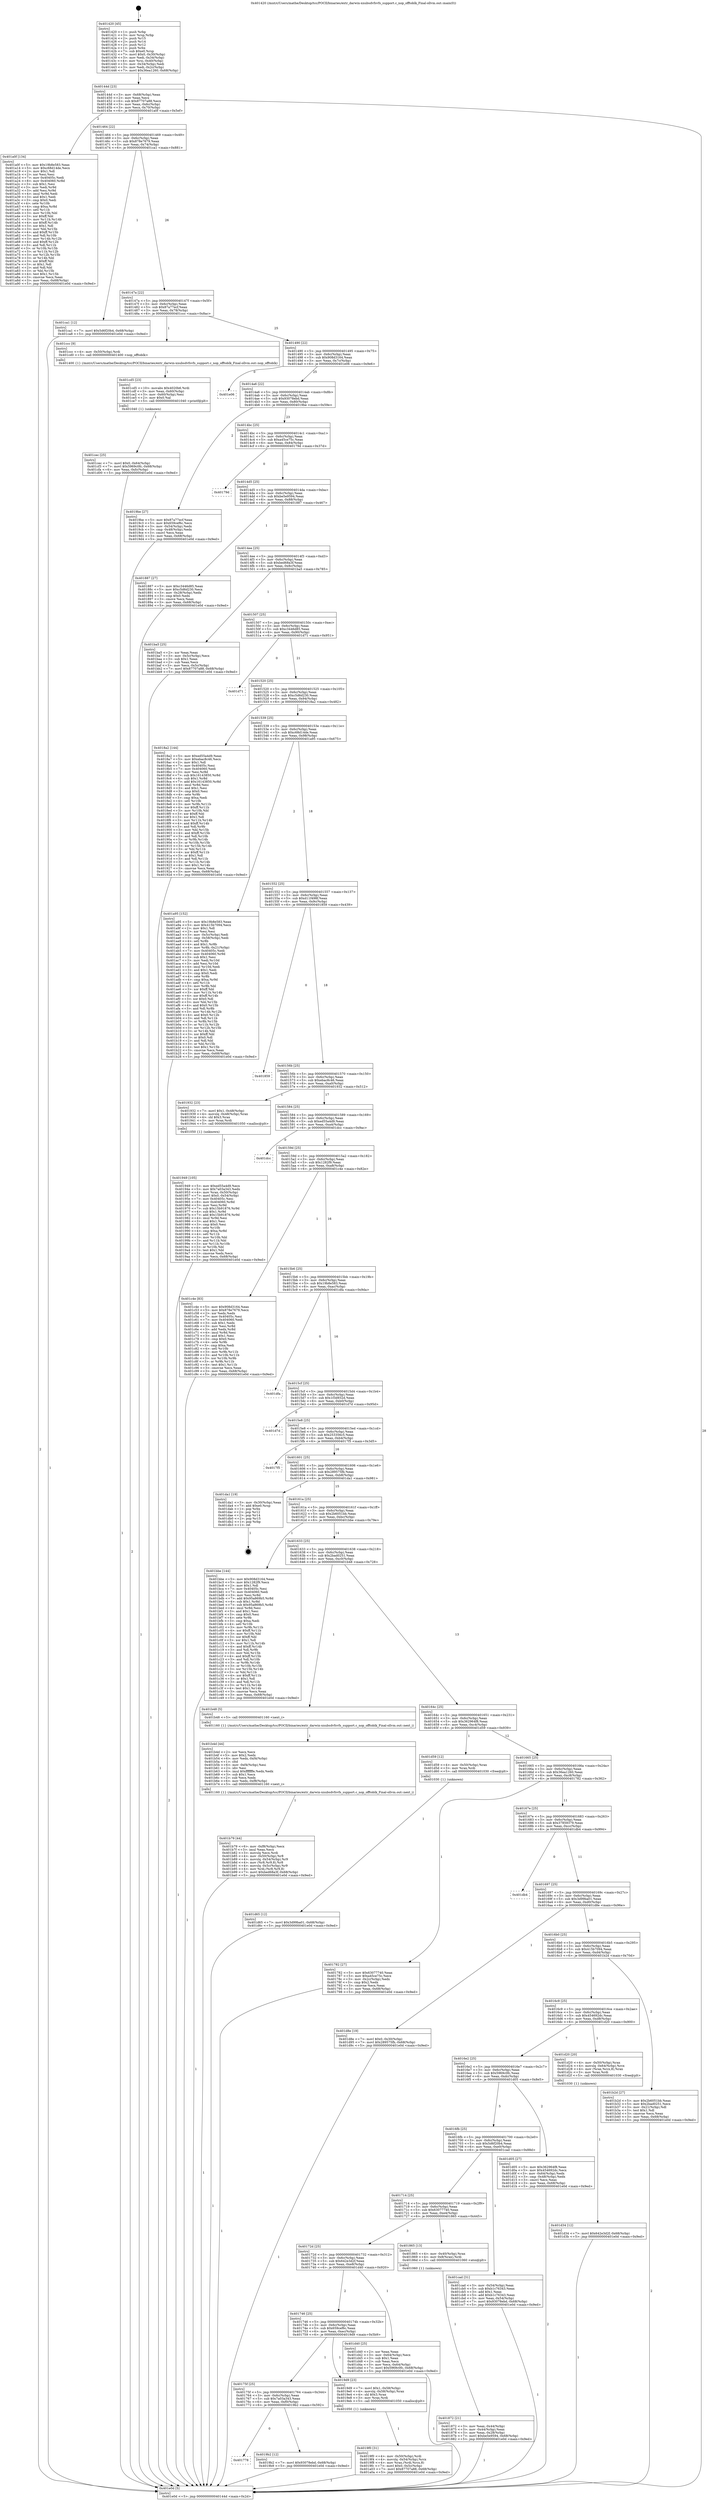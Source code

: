 digraph "0x401420" {
  label = "0x401420 (/mnt/c/Users/mathe/Desktop/tcc/POCII/binaries/extr_darwin-xnubsdvfsvfs_support.c_nop_offtoblk_Final-ollvm.out::main(0))"
  labelloc = "t"
  node[shape=record]

  Entry [label="",width=0.3,height=0.3,shape=circle,fillcolor=black,style=filled]
  "0x40144d" [label="{
     0x40144d [23]\l
     | [instrs]\l
     &nbsp;&nbsp;0x40144d \<+3\>: mov -0x68(%rbp),%eax\l
     &nbsp;&nbsp;0x401450 \<+2\>: mov %eax,%ecx\l
     &nbsp;&nbsp;0x401452 \<+6\>: sub $0x87707a88,%ecx\l
     &nbsp;&nbsp;0x401458 \<+3\>: mov %eax,-0x6c(%rbp)\l
     &nbsp;&nbsp;0x40145b \<+3\>: mov %ecx,-0x70(%rbp)\l
     &nbsp;&nbsp;0x40145e \<+6\>: je 0000000000401a0f \<main+0x5ef\>\l
  }"]
  "0x401a0f" [label="{
     0x401a0f [134]\l
     | [instrs]\l
     &nbsp;&nbsp;0x401a0f \<+5\>: mov $0x19b8e583,%eax\l
     &nbsp;&nbsp;0x401a14 \<+5\>: mov $0xc68d14de,%ecx\l
     &nbsp;&nbsp;0x401a19 \<+2\>: mov $0x1,%dl\l
     &nbsp;&nbsp;0x401a1b \<+2\>: xor %esi,%esi\l
     &nbsp;&nbsp;0x401a1d \<+7\>: mov 0x40405c,%edi\l
     &nbsp;&nbsp;0x401a24 \<+8\>: mov 0x404060,%r8d\l
     &nbsp;&nbsp;0x401a2c \<+3\>: sub $0x1,%esi\l
     &nbsp;&nbsp;0x401a2f \<+3\>: mov %edi,%r9d\l
     &nbsp;&nbsp;0x401a32 \<+3\>: add %esi,%r9d\l
     &nbsp;&nbsp;0x401a35 \<+4\>: imul %r9d,%edi\l
     &nbsp;&nbsp;0x401a39 \<+3\>: and $0x1,%edi\l
     &nbsp;&nbsp;0x401a3c \<+3\>: cmp $0x0,%edi\l
     &nbsp;&nbsp;0x401a3f \<+4\>: sete %r10b\l
     &nbsp;&nbsp;0x401a43 \<+4\>: cmp $0xa,%r8d\l
     &nbsp;&nbsp;0x401a47 \<+4\>: setl %r11b\l
     &nbsp;&nbsp;0x401a4b \<+3\>: mov %r10b,%bl\l
     &nbsp;&nbsp;0x401a4e \<+3\>: xor $0xff,%bl\l
     &nbsp;&nbsp;0x401a51 \<+3\>: mov %r11b,%r14b\l
     &nbsp;&nbsp;0x401a54 \<+4\>: xor $0xff,%r14b\l
     &nbsp;&nbsp;0x401a58 \<+3\>: xor $0x1,%dl\l
     &nbsp;&nbsp;0x401a5b \<+3\>: mov %bl,%r15b\l
     &nbsp;&nbsp;0x401a5e \<+4\>: and $0xff,%r15b\l
     &nbsp;&nbsp;0x401a62 \<+3\>: and %dl,%r10b\l
     &nbsp;&nbsp;0x401a65 \<+3\>: mov %r14b,%r12b\l
     &nbsp;&nbsp;0x401a68 \<+4\>: and $0xff,%r12b\l
     &nbsp;&nbsp;0x401a6c \<+3\>: and %dl,%r11b\l
     &nbsp;&nbsp;0x401a6f \<+3\>: or %r10b,%r15b\l
     &nbsp;&nbsp;0x401a72 \<+3\>: or %r11b,%r12b\l
     &nbsp;&nbsp;0x401a75 \<+3\>: xor %r12b,%r15b\l
     &nbsp;&nbsp;0x401a78 \<+3\>: or %r14b,%bl\l
     &nbsp;&nbsp;0x401a7b \<+3\>: xor $0xff,%bl\l
     &nbsp;&nbsp;0x401a7e \<+3\>: or $0x1,%dl\l
     &nbsp;&nbsp;0x401a81 \<+2\>: and %dl,%bl\l
     &nbsp;&nbsp;0x401a83 \<+3\>: or %bl,%r15b\l
     &nbsp;&nbsp;0x401a86 \<+4\>: test $0x1,%r15b\l
     &nbsp;&nbsp;0x401a8a \<+3\>: cmovne %ecx,%eax\l
     &nbsp;&nbsp;0x401a8d \<+3\>: mov %eax,-0x68(%rbp)\l
     &nbsp;&nbsp;0x401a90 \<+5\>: jmp 0000000000401e0d \<main+0x9ed\>\l
  }"]
  "0x401464" [label="{
     0x401464 [22]\l
     | [instrs]\l
     &nbsp;&nbsp;0x401464 \<+5\>: jmp 0000000000401469 \<main+0x49\>\l
     &nbsp;&nbsp;0x401469 \<+3\>: mov -0x6c(%rbp),%eax\l
     &nbsp;&nbsp;0x40146c \<+5\>: sub $0x878e7679,%eax\l
     &nbsp;&nbsp;0x401471 \<+3\>: mov %eax,-0x74(%rbp)\l
     &nbsp;&nbsp;0x401474 \<+6\>: je 0000000000401ca1 \<main+0x881\>\l
  }"]
  Exit [label="",width=0.3,height=0.3,shape=circle,fillcolor=black,style=filled,peripheries=2]
  "0x401ca1" [label="{
     0x401ca1 [12]\l
     | [instrs]\l
     &nbsp;&nbsp;0x401ca1 \<+7\>: movl $0x5d6f20b4,-0x68(%rbp)\l
     &nbsp;&nbsp;0x401ca8 \<+5\>: jmp 0000000000401e0d \<main+0x9ed\>\l
  }"]
  "0x40147a" [label="{
     0x40147a [22]\l
     | [instrs]\l
     &nbsp;&nbsp;0x40147a \<+5\>: jmp 000000000040147f \<main+0x5f\>\l
     &nbsp;&nbsp;0x40147f \<+3\>: mov -0x6c(%rbp),%eax\l
     &nbsp;&nbsp;0x401482 \<+5\>: sub $0x87a77ecf,%eax\l
     &nbsp;&nbsp;0x401487 \<+3\>: mov %eax,-0x78(%rbp)\l
     &nbsp;&nbsp;0x40148a \<+6\>: je 0000000000401ccc \<main+0x8ac\>\l
  }"]
  "0x401d65" [label="{
     0x401d65 [12]\l
     | [instrs]\l
     &nbsp;&nbsp;0x401d65 \<+7\>: movl $0x3d99ba01,-0x68(%rbp)\l
     &nbsp;&nbsp;0x401d6c \<+5\>: jmp 0000000000401e0d \<main+0x9ed\>\l
  }"]
  "0x401ccc" [label="{
     0x401ccc [9]\l
     | [instrs]\l
     &nbsp;&nbsp;0x401ccc \<+4\>: mov -0x50(%rbp),%rdi\l
     &nbsp;&nbsp;0x401cd0 \<+5\>: call 0000000000401400 \<nop_offtoblk\>\l
     | [calls]\l
     &nbsp;&nbsp;0x401400 \{1\} (/mnt/c/Users/mathe/Desktop/tcc/POCII/binaries/extr_darwin-xnubsdvfsvfs_support.c_nop_offtoblk_Final-ollvm.out::nop_offtoblk)\l
  }"]
  "0x401490" [label="{
     0x401490 [22]\l
     | [instrs]\l
     &nbsp;&nbsp;0x401490 \<+5\>: jmp 0000000000401495 \<main+0x75\>\l
     &nbsp;&nbsp;0x401495 \<+3\>: mov -0x6c(%rbp),%eax\l
     &nbsp;&nbsp;0x401498 \<+5\>: sub $0x908d3164,%eax\l
     &nbsp;&nbsp;0x40149d \<+3\>: mov %eax,-0x7c(%rbp)\l
     &nbsp;&nbsp;0x4014a0 \<+6\>: je 0000000000401e06 \<main+0x9e6\>\l
  }"]
  "0x401d34" [label="{
     0x401d34 [12]\l
     | [instrs]\l
     &nbsp;&nbsp;0x401d34 \<+7\>: movl $0x642e3d2f,-0x68(%rbp)\l
     &nbsp;&nbsp;0x401d3b \<+5\>: jmp 0000000000401e0d \<main+0x9ed\>\l
  }"]
  "0x401e06" [label="{
     0x401e06\l
  }", style=dashed]
  "0x4014a6" [label="{
     0x4014a6 [22]\l
     | [instrs]\l
     &nbsp;&nbsp;0x4014a6 \<+5\>: jmp 00000000004014ab \<main+0x8b\>\l
     &nbsp;&nbsp;0x4014ab \<+3\>: mov -0x6c(%rbp),%eax\l
     &nbsp;&nbsp;0x4014ae \<+5\>: sub $0x93078ebd,%eax\l
     &nbsp;&nbsp;0x4014b3 \<+3\>: mov %eax,-0x80(%rbp)\l
     &nbsp;&nbsp;0x4014b6 \<+6\>: je 00000000004019be \<main+0x59e\>\l
  }"]
  "0x401cec" [label="{
     0x401cec [25]\l
     | [instrs]\l
     &nbsp;&nbsp;0x401cec \<+7\>: movl $0x0,-0x64(%rbp)\l
     &nbsp;&nbsp;0x401cf3 \<+7\>: movl $0x5969c0fc,-0x68(%rbp)\l
     &nbsp;&nbsp;0x401cfa \<+6\>: mov %eax,-0xfc(%rbp)\l
     &nbsp;&nbsp;0x401d00 \<+5\>: jmp 0000000000401e0d \<main+0x9ed\>\l
  }"]
  "0x4019be" [label="{
     0x4019be [27]\l
     | [instrs]\l
     &nbsp;&nbsp;0x4019be \<+5\>: mov $0x87a77ecf,%eax\l
     &nbsp;&nbsp;0x4019c3 \<+5\>: mov $0x659cef6c,%ecx\l
     &nbsp;&nbsp;0x4019c8 \<+3\>: mov -0x54(%rbp),%edx\l
     &nbsp;&nbsp;0x4019cb \<+3\>: cmp -0x48(%rbp),%edx\l
     &nbsp;&nbsp;0x4019ce \<+3\>: cmovl %ecx,%eax\l
     &nbsp;&nbsp;0x4019d1 \<+3\>: mov %eax,-0x68(%rbp)\l
     &nbsp;&nbsp;0x4019d4 \<+5\>: jmp 0000000000401e0d \<main+0x9ed\>\l
  }"]
  "0x4014bc" [label="{
     0x4014bc [25]\l
     | [instrs]\l
     &nbsp;&nbsp;0x4014bc \<+5\>: jmp 00000000004014c1 \<main+0xa1\>\l
     &nbsp;&nbsp;0x4014c1 \<+3\>: mov -0x6c(%rbp),%eax\l
     &nbsp;&nbsp;0x4014c4 \<+5\>: sub $0xa45ce75c,%eax\l
     &nbsp;&nbsp;0x4014c9 \<+6\>: mov %eax,-0x84(%rbp)\l
     &nbsp;&nbsp;0x4014cf \<+6\>: je 000000000040179d \<main+0x37d\>\l
  }"]
  "0x401cd5" [label="{
     0x401cd5 [23]\l
     | [instrs]\l
     &nbsp;&nbsp;0x401cd5 \<+10\>: movabs $0x4020b6,%rdi\l
     &nbsp;&nbsp;0x401cdf \<+3\>: mov %eax,-0x60(%rbp)\l
     &nbsp;&nbsp;0x401ce2 \<+3\>: mov -0x60(%rbp),%esi\l
     &nbsp;&nbsp;0x401ce5 \<+2\>: mov $0x0,%al\l
     &nbsp;&nbsp;0x401ce7 \<+5\>: call 0000000000401040 \<printf@plt\>\l
     | [calls]\l
     &nbsp;&nbsp;0x401040 \{1\} (unknown)\l
  }"]
  "0x40179d" [label="{
     0x40179d\l
  }", style=dashed]
  "0x4014d5" [label="{
     0x4014d5 [25]\l
     | [instrs]\l
     &nbsp;&nbsp;0x4014d5 \<+5\>: jmp 00000000004014da \<main+0xba\>\l
     &nbsp;&nbsp;0x4014da \<+3\>: mov -0x6c(%rbp),%eax\l
     &nbsp;&nbsp;0x4014dd \<+5\>: sub $0xbe5e9594,%eax\l
     &nbsp;&nbsp;0x4014e2 \<+6\>: mov %eax,-0x88(%rbp)\l
     &nbsp;&nbsp;0x4014e8 \<+6\>: je 0000000000401887 \<main+0x467\>\l
  }"]
  "0x401b79" [label="{
     0x401b79 [44]\l
     | [instrs]\l
     &nbsp;&nbsp;0x401b79 \<+6\>: mov -0xf8(%rbp),%ecx\l
     &nbsp;&nbsp;0x401b7f \<+3\>: imul %eax,%ecx\l
     &nbsp;&nbsp;0x401b82 \<+3\>: movslq %ecx,%rdi\l
     &nbsp;&nbsp;0x401b85 \<+4\>: mov -0x50(%rbp),%r8\l
     &nbsp;&nbsp;0x401b89 \<+4\>: movslq -0x54(%rbp),%r9\l
     &nbsp;&nbsp;0x401b8d \<+4\>: mov (%r8,%r9,8),%r8\l
     &nbsp;&nbsp;0x401b91 \<+4\>: movslq -0x5c(%rbp),%r9\l
     &nbsp;&nbsp;0x401b95 \<+4\>: mov %rdi,(%r8,%r9,8)\l
     &nbsp;&nbsp;0x401b99 \<+7\>: movl $0xbed68a3f,-0x68(%rbp)\l
     &nbsp;&nbsp;0x401ba0 \<+5\>: jmp 0000000000401e0d \<main+0x9ed\>\l
  }"]
  "0x401887" [label="{
     0x401887 [27]\l
     | [instrs]\l
     &nbsp;&nbsp;0x401887 \<+5\>: mov $0xc3446d85,%eax\l
     &nbsp;&nbsp;0x40188c \<+5\>: mov $0xc5d6d230,%ecx\l
     &nbsp;&nbsp;0x401891 \<+3\>: mov -0x28(%rbp),%edx\l
     &nbsp;&nbsp;0x401894 \<+3\>: cmp $0x0,%edx\l
     &nbsp;&nbsp;0x401897 \<+3\>: cmove %ecx,%eax\l
     &nbsp;&nbsp;0x40189a \<+3\>: mov %eax,-0x68(%rbp)\l
     &nbsp;&nbsp;0x40189d \<+5\>: jmp 0000000000401e0d \<main+0x9ed\>\l
  }"]
  "0x4014ee" [label="{
     0x4014ee [25]\l
     | [instrs]\l
     &nbsp;&nbsp;0x4014ee \<+5\>: jmp 00000000004014f3 \<main+0xd3\>\l
     &nbsp;&nbsp;0x4014f3 \<+3\>: mov -0x6c(%rbp),%eax\l
     &nbsp;&nbsp;0x4014f6 \<+5\>: sub $0xbed68a3f,%eax\l
     &nbsp;&nbsp;0x4014fb \<+6\>: mov %eax,-0x8c(%rbp)\l
     &nbsp;&nbsp;0x401501 \<+6\>: je 0000000000401ba5 \<main+0x785\>\l
  }"]
  "0x401b4d" [label="{
     0x401b4d [44]\l
     | [instrs]\l
     &nbsp;&nbsp;0x401b4d \<+2\>: xor %ecx,%ecx\l
     &nbsp;&nbsp;0x401b4f \<+5\>: mov $0x2,%edx\l
     &nbsp;&nbsp;0x401b54 \<+6\>: mov %edx,-0xf4(%rbp)\l
     &nbsp;&nbsp;0x401b5a \<+1\>: cltd\l
     &nbsp;&nbsp;0x401b5b \<+6\>: mov -0xf4(%rbp),%esi\l
     &nbsp;&nbsp;0x401b61 \<+2\>: idiv %esi\l
     &nbsp;&nbsp;0x401b63 \<+6\>: imul $0xfffffffe,%edx,%edx\l
     &nbsp;&nbsp;0x401b69 \<+3\>: sub $0x1,%ecx\l
     &nbsp;&nbsp;0x401b6c \<+2\>: sub %ecx,%edx\l
     &nbsp;&nbsp;0x401b6e \<+6\>: mov %edx,-0xf8(%rbp)\l
     &nbsp;&nbsp;0x401b74 \<+5\>: call 0000000000401160 \<next_i\>\l
     | [calls]\l
     &nbsp;&nbsp;0x401160 \{1\} (/mnt/c/Users/mathe/Desktop/tcc/POCII/binaries/extr_darwin-xnubsdvfsvfs_support.c_nop_offtoblk_Final-ollvm.out::next_i)\l
  }"]
  "0x401ba5" [label="{
     0x401ba5 [25]\l
     | [instrs]\l
     &nbsp;&nbsp;0x401ba5 \<+2\>: xor %eax,%eax\l
     &nbsp;&nbsp;0x401ba7 \<+3\>: mov -0x5c(%rbp),%ecx\l
     &nbsp;&nbsp;0x401baa \<+3\>: sub $0x1,%eax\l
     &nbsp;&nbsp;0x401bad \<+2\>: sub %eax,%ecx\l
     &nbsp;&nbsp;0x401baf \<+3\>: mov %ecx,-0x5c(%rbp)\l
     &nbsp;&nbsp;0x401bb2 \<+7\>: movl $0x87707a88,-0x68(%rbp)\l
     &nbsp;&nbsp;0x401bb9 \<+5\>: jmp 0000000000401e0d \<main+0x9ed\>\l
  }"]
  "0x401507" [label="{
     0x401507 [25]\l
     | [instrs]\l
     &nbsp;&nbsp;0x401507 \<+5\>: jmp 000000000040150c \<main+0xec\>\l
     &nbsp;&nbsp;0x40150c \<+3\>: mov -0x6c(%rbp),%eax\l
     &nbsp;&nbsp;0x40150f \<+5\>: sub $0xc3446d85,%eax\l
     &nbsp;&nbsp;0x401514 \<+6\>: mov %eax,-0x90(%rbp)\l
     &nbsp;&nbsp;0x40151a \<+6\>: je 0000000000401d71 \<main+0x951\>\l
  }"]
  "0x4019f0" [label="{
     0x4019f0 [31]\l
     | [instrs]\l
     &nbsp;&nbsp;0x4019f0 \<+4\>: mov -0x50(%rbp),%rdi\l
     &nbsp;&nbsp;0x4019f4 \<+4\>: movslq -0x54(%rbp),%rcx\l
     &nbsp;&nbsp;0x4019f8 \<+4\>: mov %rax,(%rdi,%rcx,8)\l
     &nbsp;&nbsp;0x4019fc \<+7\>: movl $0x0,-0x5c(%rbp)\l
     &nbsp;&nbsp;0x401a03 \<+7\>: movl $0x87707a88,-0x68(%rbp)\l
     &nbsp;&nbsp;0x401a0a \<+5\>: jmp 0000000000401e0d \<main+0x9ed\>\l
  }"]
  "0x401d71" [label="{
     0x401d71\l
  }", style=dashed]
  "0x401520" [label="{
     0x401520 [25]\l
     | [instrs]\l
     &nbsp;&nbsp;0x401520 \<+5\>: jmp 0000000000401525 \<main+0x105\>\l
     &nbsp;&nbsp;0x401525 \<+3\>: mov -0x6c(%rbp),%eax\l
     &nbsp;&nbsp;0x401528 \<+5\>: sub $0xc5d6d230,%eax\l
     &nbsp;&nbsp;0x40152d \<+6\>: mov %eax,-0x94(%rbp)\l
     &nbsp;&nbsp;0x401533 \<+6\>: je 00000000004018a2 \<main+0x482\>\l
  }"]
  "0x401778" [label="{
     0x401778\l
  }", style=dashed]
  "0x4018a2" [label="{
     0x4018a2 [144]\l
     | [instrs]\l
     &nbsp;&nbsp;0x4018a2 \<+5\>: mov $0xed55a4d9,%eax\l
     &nbsp;&nbsp;0x4018a7 \<+5\>: mov $0xebac8c46,%ecx\l
     &nbsp;&nbsp;0x4018ac \<+2\>: mov $0x1,%dl\l
     &nbsp;&nbsp;0x4018ae \<+7\>: mov 0x40405c,%esi\l
     &nbsp;&nbsp;0x4018b5 \<+7\>: mov 0x404060,%edi\l
     &nbsp;&nbsp;0x4018bc \<+3\>: mov %esi,%r8d\l
     &nbsp;&nbsp;0x4018bf \<+7\>: sub $0x16143850,%r8d\l
     &nbsp;&nbsp;0x4018c6 \<+4\>: sub $0x1,%r8d\l
     &nbsp;&nbsp;0x4018ca \<+7\>: add $0x16143850,%r8d\l
     &nbsp;&nbsp;0x4018d1 \<+4\>: imul %r8d,%esi\l
     &nbsp;&nbsp;0x4018d5 \<+3\>: and $0x1,%esi\l
     &nbsp;&nbsp;0x4018d8 \<+3\>: cmp $0x0,%esi\l
     &nbsp;&nbsp;0x4018db \<+4\>: sete %r9b\l
     &nbsp;&nbsp;0x4018df \<+3\>: cmp $0xa,%edi\l
     &nbsp;&nbsp;0x4018e2 \<+4\>: setl %r10b\l
     &nbsp;&nbsp;0x4018e6 \<+3\>: mov %r9b,%r11b\l
     &nbsp;&nbsp;0x4018e9 \<+4\>: xor $0xff,%r11b\l
     &nbsp;&nbsp;0x4018ed \<+3\>: mov %r10b,%bl\l
     &nbsp;&nbsp;0x4018f0 \<+3\>: xor $0xff,%bl\l
     &nbsp;&nbsp;0x4018f3 \<+3\>: xor $0x1,%dl\l
     &nbsp;&nbsp;0x4018f6 \<+3\>: mov %r11b,%r14b\l
     &nbsp;&nbsp;0x4018f9 \<+4\>: and $0xff,%r14b\l
     &nbsp;&nbsp;0x4018fd \<+3\>: and %dl,%r9b\l
     &nbsp;&nbsp;0x401900 \<+3\>: mov %bl,%r15b\l
     &nbsp;&nbsp;0x401903 \<+4\>: and $0xff,%r15b\l
     &nbsp;&nbsp;0x401907 \<+3\>: and %dl,%r10b\l
     &nbsp;&nbsp;0x40190a \<+3\>: or %r9b,%r14b\l
     &nbsp;&nbsp;0x40190d \<+3\>: or %r10b,%r15b\l
     &nbsp;&nbsp;0x401910 \<+3\>: xor %r15b,%r14b\l
     &nbsp;&nbsp;0x401913 \<+3\>: or %bl,%r11b\l
     &nbsp;&nbsp;0x401916 \<+4\>: xor $0xff,%r11b\l
     &nbsp;&nbsp;0x40191a \<+3\>: or $0x1,%dl\l
     &nbsp;&nbsp;0x40191d \<+3\>: and %dl,%r11b\l
     &nbsp;&nbsp;0x401920 \<+3\>: or %r11b,%r14b\l
     &nbsp;&nbsp;0x401923 \<+4\>: test $0x1,%r14b\l
     &nbsp;&nbsp;0x401927 \<+3\>: cmovne %ecx,%eax\l
     &nbsp;&nbsp;0x40192a \<+3\>: mov %eax,-0x68(%rbp)\l
     &nbsp;&nbsp;0x40192d \<+5\>: jmp 0000000000401e0d \<main+0x9ed\>\l
  }"]
  "0x401539" [label="{
     0x401539 [25]\l
     | [instrs]\l
     &nbsp;&nbsp;0x401539 \<+5\>: jmp 000000000040153e \<main+0x11e\>\l
     &nbsp;&nbsp;0x40153e \<+3\>: mov -0x6c(%rbp),%eax\l
     &nbsp;&nbsp;0x401541 \<+5\>: sub $0xc68d14de,%eax\l
     &nbsp;&nbsp;0x401546 \<+6\>: mov %eax,-0x98(%rbp)\l
     &nbsp;&nbsp;0x40154c \<+6\>: je 0000000000401a95 \<main+0x675\>\l
  }"]
  "0x4019b2" [label="{
     0x4019b2 [12]\l
     | [instrs]\l
     &nbsp;&nbsp;0x4019b2 \<+7\>: movl $0x93078ebd,-0x68(%rbp)\l
     &nbsp;&nbsp;0x4019b9 \<+5\>: jmp 0000000000401e0d \<main+0x9ed\>\l
  }"]
  "0x401a95" [label="{
     0x401a95 [152]\l
     | [instrs]\l
     &nbsp;&nbsp;0x401a95 \<+5\>: mov $0x19b8e583,%eax\l
     &nbsp;&nbsp;0x401a9a \<+5\>: mov $0x415b7094,%ecx\l
     &nbsp;&nbsp;0x401a9f \<+2\>: mov $0x1,%dl\l
     &nbsp;&nbsp;0x401aa1 \<+2\>: xor %esi,%esi\l
     &nbsp;&nbsp;0x401aa3 \<+3\>: mov -0x5c(%rbp),%edi\l
     &nbsp;&nbsp;0x401aa6 \<+3\>: cmp -0x58(%rbp),%edi\l
     &nbsp;&nbsp;0x401aa9 \<+4\>: setl %r8b\l
     &nbsp;&nbsp;0x401aad \<+4\>: and $0x1,%r8b\l
     &nbsp;&nbsp;0x401ab1 \<+4\>: mov %r8b,-0x21(%rbp)\l
     &nbsp;&nbsp;0x401ab5 \<+7\>: mov 0x40405c,%edi\l
     &nbsp;&nbsp;0x401abc \<+8\>: mov 0x404060,%r9d\l
     &nbsp;&nbsp;0x401ac4 \<+3\>: sub $0x1,%esi\l
     &nbsp;&nbsp;0x401ac7 \<+3\>: mov %edi,%r10d\l
     &nbsp;&nbsp;0x401aca \<+3\>: add %esi,%r10d\l
     &nbsp;&nbsp;0x401acd \<+4\>: imul %r10d,%edi\l
     &nbsp;&nbsp;0x401ad1 \<+3\>: and $0x1,%edi\l
     &nbsp;&nbsp;0x401ad4 \<+3\>: cmp $0x0,%edi\l
     &nbsp;&nbsp;0x401ad7 \<+4\>: sete %r8b\l
     &nbsp;&nbsp;0x401adb \<+4\>: cmp $0xa,%r9d\l
     &nbsp;&nbsp;0x401adf \<+4\>: setl %r11b\l
     &nbsp;&nbsp;0x401ae3 \<+3\>: mov %r8b,%bl\l
     &nbsp;&nbsp;0x401ae6 \<+3\>: xor $0xff,%bl\l
     &nbsp;&nbsp;0x401ae9 \<+3\>: mov %r11b,%r14b\l
     &nbsp;&nbsp;0x401aec \<+4\>: xor $0xff,%r14b\l
     &nbsp;&nbsp;0x401af0 \<+3\>: xor $0x0,%dl\l
     &nbsp;&nbsp;0x401af3 \<+3\>: mov %bl,%r15b\l
     &nbsp;&nbsp;0x401af6 \<+4\>: and $0x0,%r15b\l
     &nbsp;&nbsp;0x401afa \<+3\>: and %dl,%r8b\l
     &nbsp;&nbsp;0x401afd \<+3\>: mov %r14b,%r12b\l
     &nbsp;&nbsp;0x401b00 \<+4\>: and $0x0,%r12b\l
     &nbsp;&nbsp;0x401b04 \<+3\>: and %dl,%r11b\l
     &nbsp;&nbsp;0x401b07 \<+3\>: or %r8b,%r15b\l
     &nbsp;&nbsp;0x401b0a \<+3\>: or %r11b,%r12b\l
     &nbsp;&nbsp;0x401b0d \<+3\>: xor %r12b,%r15b\l
     &nbsp;&nbsp;0x401b10 \<+3\>: or %r14b,%bl\l
     &nbsp;&nbsp;0x401b13 \<+3\>: xor $0xff,%bl\l
     &nbsp;&nbsp;0x401b16 \<+3\>: or $0x0,%dl\l
     &nbsp;&nbsp;0x401b19 \<+2\>: and %dl,%bl\l
     &nbsp;&nbsp;0x401b1b \<+3\>: or %bl,%r15b\l
     &nbsp;&nbsp;0x401b1e \<+4\>: test $0x1,%r15b\l
     &nbsp;&nbsp;0x401b22 \<+3\>: cmovne %ecx,%eax\l
     &nbsp;&nbsp;0x401b25 \<+3\>: mov %eax,-0x68(%rbp)\l
     &nbsp;&nbsp;0x401b28 \<+5\>: jmp 0000000000401e0d \<main+0x9ed\>\l
  }"]
  "0x401552" [label="{
     0x401552 [25]\l
     | [instrs]\l
     &nbsp;&nbsp;0x401552 \<+5\>: jmp 0000000000401557 \<main+0x137\>\l
     &nbsp;&nbsp;0x401557 \<+3\>: mov -0x6c(%rbp),%eax\l
     &nbsp;&nbsp;0x40155a \<+5\>: sub $0xd11f498f,%eax\l
     &nbsp;&nbsp;0x40155f \<+6\>: mov %eax,-0x9c(%rbp)\l
     &nbsp;&nbsp;0x401565 \<+6\>: je 0000000000401859 \<main+0x439\>\l
  }"]
  "0x40175f" [label="{
     0x40175f [25]\l
     | [instrs]\l
     &nbsp;&nbsp;0x40175f \<+5\>: jmp 0000000000401764 \<main+0x344\>\l
     &nbsp;&nbsp;0x401764 \<+3\>: mov -0x6c(%rbp),%eax\l
     &nbsp;&nbsp;0x401767 \<+5\>: sub $0x7a03a343,%eax\l
     &nbsp;&nbsp;0x40176c \<+6\>: mov %eax,-0xf0(%rbp)\l
     &nbsp;&nbsp;0x401772 \<+6\>: je 00000000004019b2 \<main+0x592\>\l
  }"]
  "0x401859" [label="{
     0x401859\l
  }", style=dashed]
  "0x40156b" [label="{
     0x40156b [25]\l
     | [instrs]\l
     &nbsp;&nbsp;0x40156b \<+5\>: jmp 0000000000401570 \<main+0x150\>\l
     &nbsp;&nbsp;0x401570 \<+3\>: mov -0x6c(%rbp),%eax\l
     &nbsp;&nbsp;0x401573 \<+5\>: sub $0xebac8c46,%eax\l
     &nbsp;&nbsp;0x401578 \<+6\>: mov %eax,-0xa0(%rbp)\l
     &nbsp;&nbsp;0x40157e \<+6\>: je 0000000000401932 \<main+0x512\>\l
  }"]
  "0x4019d9" [label="{
     0x4019d9 [23]\l
     | [instrs]\l
     &nbsp;&nbsp;0x4019d9 \<+7\>: movl $0x1,-0x58(%rbp)\l
     &nbsp;&nbsp;0x4019e0 \<+4\>: movslq -0x58(%rbp),%rax\l
     &nbsp;&nbsp;0x4019e4 \<+4\>: shl $0x3,%rax\l
     &nbsp;&nbsp;0x4019e8 \<+3\>: mov %rax,%rdi\l
     &nbsp;&nbsp;0x4019eb \<+5\>: call 0000000000401050 \<malloc@plt\>\l
     | [calls]\l
     &nbsp;&nbsp;0x401050 \{1\} (unknown)\l
  }"]
  "0x401932" [label="{
     0x401932 [23]\l
     | [instrs]\l
     &nbsp;&nbsp;0x401932 \<+7\>: movl $0x1,-0x48(%rbp)\l
     &nbsp;&nbsp;0x401939 \<+4\>: movslq -0x48(%rbp),%rax\l
     &nbsp;&nbsp;0x40193d \<+4\>: shl $0x3,%rax\l
     &nbsp;&nbsp;0x401941 \<+3\>: mov %rax,%rdi\l
     &nbsp;&nbsp;0x401944 \<+5\>: call 0000000000401050 \<malloc@plt\>\l
     | [calls]\l
     &nbsp;&nbsp;0x401050 \{1\} (unknown)\l
  }"]
  "0x401584" [label="{
     0x401584 [25]\l
     | [instrs]\l
     &nbsp;&nbsp;0x401584 \<+5\>: jmp 0000000000401589 \<main+0x169\>\l
     &nbsp;&nbsp;0x401589 \<+3\>: mov -0x6c(%rbp),%eax\l
     &nbsp;&nbsp;0x40158c \<+5\>: sub $0xed55a4d9,%eax\l
     &nbsp;&nbsp;0x401591 \<+6\>: mov %eax,-0xa4(%rbp)\l
     &nbsp;&nbsp;0x401597 \<+6\>: je 0000000000401dcc \<main+0x9ac\>\l
  }"]
  "0x401746" [label="{
     0x401746 [25]\l
     | [instrs]\l
     &nbsp;&nbsp;0x401746 \<+5\>: jmp 000000000040174b \<main+0x32b\>\l
     &nbsp;&nbsp;0x40174b \<+3\>: mov -0x6c(%rbp),%eax\l
     &nbsp;&nbsp;0x40174e \<+5\>: sub $0x659cef6c,%eax\l
     &nbsp;&nbsp;0x401753 \<+6\>: mov %eax,-0xec(%rbp)\l
     &nbsp;&nbsp;0x401759 \<+6\>: je 00000000004019d9 \<main+0x5b9\>\l
  }"]
  "0x401dcc" [label="{
     0x401dcc\l
  }", style=dashed]
  "0x40159d" [label="{
     0x40159d [25]\l
     | [instrs]\l
     &nbsp;&nbsp;0x40159d \<+5\>: jmp 00000000004015a2 \<main+0x182\>\l
     &nbsp;&nbsp;0x4015a2 \<+3\>: mov -0x6c(%rbp),%eax\l
     &nbsp;&nbsp;0x4015a5 \<+5\>: sub $0x1282f9,%eax\l
     &nbsp;&nbsp;0x4015aa \<+6\>: mov %eax,-0xa8(%rbp)\l
     &nbsp;&nbsp;0x4015b0 \<+6\>: je 0000000000401c4e \<main+0x82e\>\l
  }"]
  "0x401d40" [label="{
     0x401d40 [25]\l
     | [instrs]\l
     &nbsp;&nbsp;0x401d40 \<+2\>: xor %eax,%eax\l
     &nbsp;&nbsp;0x401d42 \<+3\>: mov -0x64(%rbp),%ecx\l
     &nbsp;&nbsp;0x401d45 \<+3\>: sub $0x1,%eax\l
     &nbsp;&nbsp;0x401d48 \<+2\>: sub %eax,%ecx\l
     &nbsp;&nbsp;0x401d4a \<+3\>: mov %ecx,-0x64(%rbp)\l
     &nbsp;&nbsp;0x401d4d \<+7\>: movl $0x5969c0fc,-0x68(%rbp)\l
     &nbsp;&nbsp;0x401d54 \<+5\>: jmp 0000000000401e0d \<main+0x9ed\>\l
  }"]
  "0x401c4e" [label="{
     0x401c4e [83]\l
     | [instrs]\l
     &nbsp;&nbsp;0x401c4e \<+5\>: mov $0x908d3164,%eax\l
     &nbsp;&nbsp;0x401c53 \<+5\>: mov $0x878e7679,%ecx\l
     &nbsp;&nbsp;0x401c58 \<+2\>: xor %edx,%edx\l
     &nbsp;&nbsp;0x401c5a \<+7\>: mov 0x40405c,%esi\l
     &nbsp;&nbsp;0x401c61 \<+7\>: mov 0x404060,%edi\l
     &nbsp;&nbsp;0x401c68 \<+3\>: sub $0x1,%edx\l
     &nbsp;&nbsp;0x401c6b \<+3\>: mov %esi,%r8d\l
     &nbsp;&nbsp;0x401c6e \<+3\>: add %edx,%r8d\l
     &nbsp;&nbsp;0x401c71 \<+4\>: imul %r8d,%esi\l
     &nbsp;&nbsp;0x401c75 \<+3\>: and $0x1,%esi\l
     &nbsp;&nbsp;0x401c78 \<+3\>: cmp $0x0,%esi\l
     &nbsp;&nbsp;0x401c7b \<+4\>: sete %r9b\l
     &nbsp;&nbsp;0x401c7f \<+3\>: cmp $0xa,%edi\l
     &nbsp;&nbsp;0x401c82 \<+4\>: setl %r10b\l
     &nbsp;&nbsp;0x401c86 \<+3\>: mov %r9b,%r11b\l
     &nbsp;&nbsp;0x401c89 \<+3\>: and %r10b,%r11b\l
     &nbsp;&nbsp;0x401c8c \<+3\>: xor %r10b,%r9b\l
     &nbsp;&nbsp;0x401c8f \<+3\>: or %r9b,%r11b\l
     &nbsp;&nbsp;0x401c92 \<+4\>: test $0x1,%r11b\l
     &nbsp;&nbsp;0x401c96 \<+3\>: cmovne %ecx,%eax\l
     &nbsp;&nbsp;0x401c99 \<+3\>: mov %eax,-0x68(%rbp)\l
     &nbsp;&nbsp;0x401c9c \<+5\>: jmp 0000000000401e0d \<main+0x9ed\>\l
  }"]
  "0x4015b6" [label="{
     0x4015b6 [25]\l
     | [instrs]\l
     &nbsp;&nbsp;0x4015b6 \<+5\>: jmp 00000000004015bb \<main+0x19b\>\l
     &nbsp;&nbsp;0x4015bb \<+3\>: mov -0x6c(%rbp),%eax\l
     &nbsp;&nbsp;0x4015be \<+5\>: sub $0x19b8e583,%eax\l
     &nbsp;&nbsp;0x4015c3 \<+6\>: mov %eax,-0xac(%rbp)\l
     &nbsp;&nbsp;0x4015c9 \<+6\>: je 0000000000401dfa \<main+0x9da\>\l
  }"]
  "0x401949" [label="{
     0x401949 [105]\l
     | [instrs]\l
     &nbsp;&nbsp;0x401949 \<+5\>: mov $0xed55a4d9,%ecx\l
     &nbsp;&nbsp;0x40194e \<+5\>: mov $0x7a03a343,%edx\l
     &nbsp;&nbsp;0x401953 \<+4\>: mov %rax,-0x50(%rbp)\l
     &nbsp;&nbsp;0x401957 \<+7\>: movl $0x0,-0x54(%rbp)\l
     &nbsp;&nbsp;0x40195e \<+7\>: mov 0x40405c,%esi\l
     &nbsp;&nbsp;0x401965 \<+8\>: mov 0x404060,%r8d\l
     &nbsp;&nbsp;0x40196d \<+3\>: mov %esi,%r9d\l
     &nbsp;&nbsp;0x401970 \<+7\>: sub $0x15b91876,%r9d\l
     &nbsp;&nbsp;0x401977 \<+4\>: sub $0x1,%r9d\l
     &nbsp;&nbsp;0x40197b \<+7\>: add $0x15b91876,%r9d\l
     &nbsp;&nbsp;0x401982 \<+4\>: imul %r9d,%esi\l
     &nbsp;&nbsp;0x401986 \<+3\>: and $0x1,%esi\l
     &nbsp;&nbsp;0x401989 \<+3\>: cmp $0x0,%esi\l
     &nbsp;&nbsp;0x40198c \<+4\>: sete %r10b\l
     &nbsp;&nbsp;0x401990 \<+4\>: cmp $0xa,%r8d\l
     &nbsp;&nbsp;0x401994 \<+4\>: setl %r11b\l
     &nbsp;&nbsp;0x401998 \<+3\>: mov %r10b,%bl\l
     &nbsp;&nbsp;0x40199b \<+3\>: and %r11b,%bl\l
     &nbsp;&nbsp;0x40199e \<+3\>: xor %r11b,%r10b\l
     &nbsp;&nbsp;0x4019a1 \<+3\>: or %r10b,%bl\l
     &nbsp;&nbsp;0x4019a4 \<+3\>: test $0x1,%bl\l
     &nbsp;&nbsp;0x4019a7 \<+3\>: cmovne %edx,%ecx\l
     &nbsp;&nbsp;0x4019aa \<+3\>: mov %ecx,-0x68(%rbp)\l
     &nbsp;&nbsp;0x4019ad \<+5\>: jmp 0000000000401e0d \<main+0x9ed\>\l
  }"]
  "0x401dfa" [label="{
     0x401dfa\l
  }", style=dashed]
  "0x4015cf" [label="{
     0x4015cf [25]\l
     | [instrs]\l
     &nbsp;&nbsp;0x4015cf \<+5\>: jmp 00000000004015d4 \<main+0x1b4\>\l
     &nbsp;&nbsp;0x4015d4 \<+3\>: mov -0x6c(%rbp),%eax\l
     &nbsp;&nbsp;0x4015d7 \<+5\>: sub $0x1f3d932d,%eax\l
     &nbsp;&nbsp;0x4015dc \<+6\>: mov %eax,-0xb0(%rbp)\l
     &nbsp;&nbsp;0x4015e2 \<+6\>: je 0000000000401d7d \<main+0x95d\>\l
  }"]
  "0x401872" [label="{
     0x401872 [21]\l
     | [instrs]\l
     &nbsp;&nbsp;0x401872 \<+3\>: mov %eax,-0x44(%rbp)\l
     &nbsp;&nbsp;0x401875 \<+3\>: mov -0x44(%rbp),%eax\l
     &nbsp;&nbsp;0x401878 \<+3\>: mov %eax,-0x28(%rbp)\l
     &nbsp;&nbsp;0x40187b \<+7\>: movl $0xbe5e9594,-0x68(%rbp)\l
     &nbsp;&nbsp;0x401882 \<+5\>: jmp 0000000000401e0d \<main+0x9ed\>\l
  }"]
  "0x401d7d" [label="{
     0x401d7d\l
  }", style=dashed]
  "0x4015e8" [label="{
     0x4015e8 [25]\l
     | [instrs]\l
     &nbsp;&nbsp;0x4015e8 \<+5\>: jmp 00000000004015ed \<main+0x1cd\>\l
     &nbsp;&nbsp;0x4015ed \<+3\>: mov -0x6c(%rbp),%eax\l
     &nbsp;&nbsp;0x4015f0 \<+5\>: sub $0x253356c5,%eax\l
     &nbsp;&nbsp;0x4015f5 \<+6\>: mov %eax,-0xb4(%rbp)\l
     &nbsp;&nbsp;0x4015fb \<+6\>: je 00000000004017f5 \<main+0x3d5\>\l
  }"]
  "0x40172d" [label="{
     0x40172d [25]\l
     | [instrs]\l
     &nbsp;&nbsp;0x40172d \<+5\>: jmp 0000000000401732 \<main+0x312\>\l
     &nbsp;&nbsp;0x401732 \<+3\>: mov -0x6c(%rbp),%eax\l
     &nbsp;&nbsp;0x401735 \<+5\>: sub $0x642e3d2f,%eax\l
     &nbsp;&nbsp;0x40173a \<+6\>: mov %eax,-0xe8(%rbp)\l
     &nbsp;&nbsp;0x401740 \<+6\>: je 0000000000401d40 \<main+0x920\>\l
  }"]
  "0x4017f5" [label="{
     0x4017f5\l
  }", style=dashed]
  "0x401601" [label="{
     0x401601 [25]\l
     | [instrs]\l
     &nbsp;&nbsp;0x401601 \<+5\>: jmp 0000000000401606 \<main+0x1e6\>\l
     &nbsp;&nbsp;0x401606 \<+3\>: mov -0x6c(%rbp),%eax\l
     &nbsp;&nbsp;0x401609 \<+5\>: sub $0x289575fb,%eax\l
     &nbsp;&nbsp;0x40160e \<+6\>: mov %eax,-0xb8(%rbp)\l
     &nbsp;&nbsp;0x401614 \<+6\>: je 0000000000401da1 \<main+0x981\>\l
  }"]
  "0x401865" [label="{
     0x401865 [13]\l
     | [instrs]\l
     &nbsp;&nbsp;0x401865 \<+4\>: mov -0x40(%rbp),%rax\l
     &nbsp;&nbsp;0x401869 \<+4\>: mov 0x8(%rax),%rdi\l
     &nbsp;&nbsp;0x40186d \<+5\>: call 0000000000401060 \<atoi@plt\>\l
     | [calls]\l
     &nbsp;&nbsp;0x401060 \{1\} (unknown)\l
  }"]
  "0x401da1" [label="{
     0x401da1 [19]\l
     | [instrs]\l
     &nbsp;&nbsp;0x401da1 \<+3\>: mov -0x30(%rbp),%eax\l
     &nbsp;&nbsp;0x401da4 \<+7\>: add $0xe0,%rsp\l
     &nbsp;&nbsp;0x401dab \<+1\>: pop %rbx\l
     &nbsp;&nbsp;0x401dac \<+2\>: pop %r12\l
     &nbsp;&nbsp;0x401dae \<+2\>: pop %r14\l
     &nbsp;&nbsp;0x401db0 \<+2\>: pop %r15\l
     &nbsp;&nbsp;0x401db2 \<+1\>: pop %rbp\l
     &nbsp;&nbsp;0x401db3 \<+1\>: ret\l
  }"]
  "0x40161a" [label="{
     0x40161a [25]\l
     | [instrs]\l
     &nbsp;&nbsp;0x40161a \<+5\>: jmp 000000000040161f \<main+0x1ff\>\l
     &nbsp;&nbsp;0x40161f \<+3\>: mov -0x6c(%rbp),%eax\l
     &nbsp;&nbsp;0x401622 \<+5\>: sub $0x2b6051bb,%eax\l
     &nbsp;&nbsp;0x401627 \<+6\>: mov %eax,-0xbc(%rbp)\l
     &nbsp;&nbsp;0x40162d \<+6\>: je 0000000000401bbe \<main+0x79e\>\l
  }"]
  "0x401714" [label="{
     0x401714 [25]\l
     | [instrs]\l
     &nbsp;&nbsp;0x401714 \<+5\>: jmp 0000000000401719 \<main+0x2f9\>\l
     &nbsp;&nbsp;0x401719 \<+3\>: mov -0x6c(%rbp),%eax\l
     &nbsp;&nbsp;0x40171c \<+5\>: sub $0x63077740,%eax\l
     &nbsp;&nbsp;0x401721 \<+6\>: mov %eax,-0xe4(%rbp)\l
     &nbsp;&nbsp;0x401727 \<+6\>: je 0000000000401865 \<main+0x445\>\l
  }"]
  "0x401bbe" [label="{
     0x401bbe [144]\l
     | [instrs]\l
     &nbsp;&nbsp;0x401bbe \<+5\>: mov $0x908d3164,%eax\l
     &nbsp;&nbsp;0x401bc3 \<+5\>: mov $0x1282f9,%ecx\l
     &nbsp;&nbsp;0x401bc8 \<+2\>: mov $0x1,%dl\l
     &nbsp;&nbsp;0x401bca \<+7\>: mov 0x40405c,%esi\l
     &nbsp;&nbsp;0x401bd1 \<+7\>: mov 0x404060,%edi\l
     &nbsp;&nbsp;0x401bd8 \<+3\>: mov %esi,%r8d\l
     &nbsp;&nbsp;0x401bdb \<+7\>: add $0x95a869b5,%r8d\l
     &nbsp;&nbsp;0x401be2 \<+4\>: sub $0x1,%r8d\l
     &nbsp;&nbsp;0x401be6 \<+7\>: sub $0x95a869b5,%r8d\l
     &nbsp;&nbsp;0x401bed \<+4\>: imul %r8d,%esi\l
     &nbsp;&nbsp;0x401bf1 \<+3\>: and $0x1,%esi\l
     &nbsp;&nbsp;0x401bf4 \<+3\>: cmp $0x0,%esi\l
     &nbsp;&nbsp;0x401bf7 \<+4\>: sete %r9b\l
     &nbsp;&nbsp;0x401bfb \<+3\>: cmp $0xa,%edi\l
     &nbsp;&nbsp;0x401bfe \<+4\>: setl %r10b\l
     &nbsp;&nbsp;0x401c02 \<+3\>: mov %r9b,%r11b\l
     &nbsp;&nbsp;0x401c05 \<+4\>: xor $0xff,%r11b\l
     &nbsp;&nbsp;0x401c09 \<+3\>: mov %r10b,%bl\l
     &nbsp;&nbsp;0x401c0c \<+3\>: xor $0xff,%bl\l
     &nbsp;&nbsp;0x401c0f \<+3\>: xor $0x1,%dl\l
     &nbsp;&nbsp;0x401c12 \<+3\>: mov %r11b,%r14b\l
     &nbsp;&nbsp;0x401c15 \<+4\>: and $0xff,%r14b\l
     &nbsp;&nbsp;0x401c19 \<+3\>: and %dl,%r9b\l
     &nbsp;&nbsp;0x401c1c \<+3\>: mov %bl,%r15b\l
     &nbsp;&nbsp;0x401c1f \<+4\>: and $0xff,%r15b\l
     &nbsp;&nbsp;0x401c23 \<+3\>: and %dl,%r10b\l
     &nbsp;&nbsp;0x401c26 \<+3\>: or %r9b,%r14b\l
     &nbsp;&nbsp;0x401c29 \<+3\>: or %r10b,%r15b\l
     &nbsp;&nbsp;0x401c2c \<+3\>: xor %r15b,%r14b\l
     &nbsp;&nbsp;0x401c2f \<+3\>: or %bl,%r11b\l
     &nbsp;&nbsp;0x401c32 \<+4\>: xor $0xff,%r11b\l
     &nbsp;&nbsp;0x401c36 \<+3\>: or $0x1,%dl\l
     &nbsp;&nbsp;0x401c39 \<+3\>: and %dl,%r11b\l
     &nbsp;&nbsp;0x401c3c \<+3\>: or %r11b,%r14b\l
     &nbsp;&nbsp;0x401c3f \<+4\>: test $0x1,%r14b\l
     &nbsp;&nbsp;0x401c43 \<+3\>: cmovne %ecx,%eax\l
     &nbsp;&nbsp;0x401c46 \<+3\>: mov %eax,-0x68(%rbp)\l
     &nbsp;&nbsp;0x401c49 \<+5\>: jmp 0000000000401e0d \<main+0x9ed\>\l
  }"]
  "0x401633" [label="{
     0x401633 [25]\l
     | [instrs]\l
     &nbsp;&nbsp;0x401633 \<+5\>: jmp 0000000000401638 \<main+0x218\>\l
     &nbsp;&nbsp;0x401638 \<+3\>: mov -0x6c(%rbp),%eax\l
     &nbsp;&nbsp;0x40163b \<+5\>: sub $0x2bad0251,%eax\l
     &nbsp;&nbsp;0x401640 \<+6\>: mov %eax,-0xc0(%rbp)\l
     &nbsp;&nbsp;0x401646 \<+6\>: je 0000000000401b48 \<main+0x728\>\l
  }"]
  "0x401cad" [label="{
     0x401cad [31]\l
     | [instrs]\l
     &nbsp;&nbsp;0x401cad \<+3\>: mov -0x54(%rbp),%eax\l
     &nbsp;&nbsp;0x401cb0 \<+5\>: sub $0xb1c76343,%eax\l
     &nbsp;&nbsp;0x401cb5 \<+3\>: add $0x1,%eax\l
     &nbsp;&nbsp;0x401cb8 \<+5\>: add $0xb1c76343,%eax\l
     &nbsp;&nbsp;0x401cbd \<+3\>: mov %eax,-0x54(%rbp)\l
     &nbsp;&nbsp;0x401cc0 \<+7\>: movl $0x93078ebd,-0x68(%rbp)\l
     &nbsp;&nbsp;0x401cc7 \<+5\>: jmp 0000000000401e0d \<main+0x9ed\>\l
  }"]
  "0x401b48" [label="{
     0x401b48 [5]\l
     | [instrs]\l
     &nbsp;&nbsp;0x401b48 \<+5\>: call 0000000000401160 \<next_i\>\l
     | [calls]\l
     &nbsp;&nbsp;0x401160 \{1\} (/mnt/c/Users/mathe/Desktop/tcc/POCII/binaries/extr_darwin-xnubsdvfsvfs_support.c_nop_offtoblk_Final-ollvm.out::next_i)\l
  }"]
  "0x40164c" [label="{
     0x40164c [25]\l
     | [instrs]\l
     &nbsp;&nbsp;0x40164c \<+5\>: jmp 0000000000401651 \<main+0x231\>\l
     &nbsp;&nbsp;0x401651 \<+3\>: mov -0x6c(%rbp),%eax\l
     &nbsp;&nbsp;0x401654 \<+5\>: sub $0x362964f8,%eax\l
     &nbsp;&nbsp;0x401659 \<+6\>: mov %eax,-0xc4(%rbp)\l
     &nbsp;&nbsp;0x40165f \<+6\>: je 0000000000401d59 \<main+0x939\>\l
  }"]
  "0x4016fb" [label="{
     0x4016fb [25]\l
     | [instrs]\l
     &nbsp;&nbsp;0x4016fb \<+5\>: jmp 0000000000401700 \<main+0x2e0\>\l
     &nbsp;&nbsp;0x401700 \<+3\>: mov -0x6c(%rbp),%eax\l
     &nbsp;&nbsp;0x401703 \<+5\>: sub $0x5d6f20b4,%eax\l
     &nbsp;&nbsp;0x401708 \<+6\>: mov %eax,-0xe0(%rbp)\l
     &nbsp;&nbsp;0x40170e \<+6\>: je 0000000000401cad \<main+0x88d\>\l
  }"]
  "0x401d59" [label="{
     0x401d59 [12]\l
     | [instrs]\l
     &nbsp;&nbsp;0x401d59 \<+4\>: mov -0x50(%rbp),%rax\l
     &nbsp;&nbsp;0x401d5d \<+3\>: mov %rax,%rdi\l
     &nbsp;&nbsp;0x401d60 \<+5\>: call 0000000000401030 \<free@plt\>\l
     | [calls]\l
     &nbsp;&nbsp;0x401030 \{1\} (unknown)\l
  }"]
  "0x401665" [label="{
     0x401665 [25]\l
     | [instrs]\l
     &nbsp;&nbsp;0x401665 \<+5\>: jmp 000000000040166a \<main+0x24a\>\l
     &nbsp;&nbsp;0x40166a \<+3\>: mov -0x6c(%rbp),%eax\l
     &nbsp;&nbsp;0x40166d \<+5\>: sub $0x36ea1260,%eax\l
     &nbsp;&nbsp;0x401672 \<+6\>: mov %eax,-0xc8(%rbp)\l
     &nbsp;&nbsp;0x401678 \<+6\>: je 0000000000401782 \<main+0x362\>\l
  }"]
  "0x401d05" [label="{
     0x401d05 [27]\l
     | [instrs]\l
     &nbsp;&nbsp;0x401d05 \<+5\>: mov $0x362964f8,%eax\l
     &nbsp;&nbsp;0x401d0a \<+5\>: mov $0x454692dc,%ecx\l
     &nbsp;&nbsp;0x401d0f \<+3\>: mov -0x64(%rbp),%edx\l
     &nbsp;&nbsp;0x401d12 \<+3\>: cmp -0x48(%rbp),%edx\l
     &nbsp;&nbsp;0x401d15 \<+3\>: cmovl %ecx,%eax\l
     &nbsp;&nbsp;0x401d18 \<+3\>: mov %eax,-0x68(%rbp)\l
     &nbsp;&nbsp;0x401d1b \<+5\>: jmp 0000000000401e0d \<main+0x9ed\>\l
  }"]
  "0x401782" [label="{
     0x401782 [27]\l
     | [instrs]\l
     &nbsp;&nbsp;0x401782 \<+5\>: mov $0x63077740,%eax\l
     &nbsp;&nbsp;0x401787 \<+5\>: mov $0xa45ce75c,%ecx\l
     &nbsp;&nbsp;0x40178c \<+3\>: mov -0x2c(%rbp),%edx\l
     &nbsp;&nbsp;0x40178f \<+3\>: cmp $0x2,%edx\l
     &nbsp;&nbsp;0x401792 \<+3\>: cmovne %ecx,%eax\l
     &nbsp;&nbsp;0x401795 \<+3\>: mov %eax,-0x68(%rbp)\l
     &nbsp;&nbsp;0x401798 \<+5\>: jmp 0000000000401e0d \<main+0x9ed\>\l
  }"]
  "0x40167e" [label="{
     0x40167e [25]\l
     | [instrs]\l
     &nbsp;&nbsp;0x40167e \<+5\>: jmp 0000000000401683 \<main+0x263\>\l
     &nbsp;&nbsp;0x401683 \<+3\>: mov -0x6c(%rbp),%eax\l
     &nbsp;&nbsp;0x401686 \<+5\>: sub $0x37859379,%eax\l
     &nbsp;&nbsp;0x40168b \<+6\>: mov %eax,-0xcc(%rbp)\l
     &nbsp;&nbsp;0x401691 \<+6\>: je 0000000000401db4 \<main+0x994\>\l
  }"]
  "0x401e0d" [label="{
     0x401e0d [5]\l
     | [instrs]\l
     &nbsp;&nbsp;0x401e0d \<+5\>: jmp 000000000040144d \<main+0x2d\>\l
  }"]
  "0x401420" [label="{
     0x401420 [45]\l
     | [instrs]\l
     &nbsp;&nbsp;0x401420 \<+1\>: push %rbp\l
     &nbsp;&nbsp;0x401421 \<+3\>: mov %rsp,%rbp\l
     &nbsp;&nbsp;0x401424 \<+2\>: push %r15\l
     &nbsp;&nbsp;0x401426 \<+2\>: push %r14\l
     &nbsp;&nbsp;0x401428 \<+2\>: push %r12\l
     &nbsp;&nbsp;0x40142a \<+1\>: push %rbx\l
     &nbsp;&nbsp;0x40142b \<+7\>: sub $0xe0,%rsp\l
     &nbsp;&nbsp;0x401432 \<+7\>: movl $0x0,-0x30(%rbp)\l
     &nbsp;&nbsp;0x401439 \<+3\>: mov %edi,-0x34(%rbp)\l
     &nbsp;&nbsp;0x40143c \<+4\>: mov %rsi,-0x40(%rbp)\l
     &nbsp;&nbsp;0x401440 \<+3\>: mov -0x34(%rbp),%edi\l
     &nbsp;&nbsp;0x401443 \<+3\>: mov %edi,-0x2c(%rbp)\l
     &nbsp;&nbsp;0x401446 \<+7\>: movl $0x36ea1260,-0x68(%rbp)\l
  }"]
  "0x4016e2" [label="{
     0x4016e2 [25]\l
     | [instrs]\l
     &nbsp;&nbsp;0x4016e2 \<+5\>: jmp 00000000004016e7 \<main+0x2c7\>\l
     &nbsp;&nbsp;0x4016e7 \<+3\>: mov -0x6c(%rbp),%eax\l
     &nbsp;&nbsp;0x4016ea \<+5\>: sub $0x5969c0fc,%eax\l
     &nbsp;&nbsp;0x4016ef \<+6\>: mov %eax,-0xdc(%rbp)\l
     &nbsp;&nbsp;0x4016f5 \<+6\>: je 0000000000401d05 \<main+0x8e5\>\l
  }"]
  "0x401db4" [label="{
     0x401db4\l
  }", style=dashed]
  "0x401697" [label="{
     0x401697 [25]\l
     | [instrs]\l
     &nbsp;&nbsp;0x401697 \<+5\>: jmp 000000000040169c \<main+0x27c\>\l
     &nbsp;&nbsp;0x40169c \<+3\>: mov -0x6c(%rbp),%eax\l
     &nbsp;&nbsp;0x40169f \<+5\>: sub $0x3d99ba01,%eax\l
     &nbsp;&nbsp;0x4016a4 \<+6\>: mov %eax,-0xd0(%rbp)\l
     &nbsp;&nbsp;0x4016aa \<+6\>: je 0000000000401d8e \<main+0x96e\>\l
  }"]
  "0x401d20" [label="{
     0x401d20 [20]\l
     | [instrs]\l
     &nbsp;&nbsp;0x401d20 \<+4\>: mov -0x50(%rbp),%rax\l
     &nbsp;&nbsp;0x401d24 \<+4\>: movslq -0x64(%rbp),%rcx\l
     &nbsp;&nbsp;0x401d28 \<+4\>: mov (%rax,%rcx,8),%rax\l
     &nbsp;&nbsp;0x401d2c \<+3\>: mov %rax,%rdi\l
     &nbsp;&nbsp;0x401d2f \<+5\>: call 0000000000401030 \<free@plt\>\l
     | [calls]\l
     &nbsp;&nbsp;0x401030 \{1\} (unknown)\l
  }"]
  "0x401d8e" [label="{
     0x401d8e [19]\l
     | [instrs]\l
     &nbsp;&nbsp;0x401d8e \<+7\>: movl $0x0,-0x30(%rbp)\l
     &nbsp;&nbsp;0x401d95 \<+7\>: movl $0x289575fb,-0x68(%rbp)\l
     &nbsp;&nbsp;0x401d9c \<+5\>: jmp 0000000000401e0d \<main+0x9ed\>\l
  }"]
  "0x4016b0" [label="{
     0x4016b0 [25]\l
     | [instrs]\l
     &nbsp;&nbsp;0x4016b0 \<+5\>: jmp 00000000004016b5 \<main+0x295\>\l
     &nbsp;&nbsp;0x4016b5 \<+3\>: mov -0x6c(%rbp),%eax\l
     &nbsp;&nbsp;0x4016b8 \<+5\>: sub $0x415b7094,%eax\l
     &nbsp;&nbsp;0x4016bd \<+6\>: mov %eax,-0xd4(%rbp)\l
     &nbsp;&nbsp;0x4016c3 \<+6\>: je 0000000000401b2d \<main+0x70d\>\l
  }"]
  "0x4016c9" [label="{
     0x4016c9 [25]\l
     | [instrs]\l
     &nbsp;&nbsp;0x4016c9 \<+5\>: jmp 00000000004016ce \<main+0x2ae\>\l
     &nbsp;&nbsp;0x4016ce \<+3\>: mov -0x6c(%rbp),%eax\l
     &nbsp;&nbsp;0x4016d1 \<+5\>: sub $0x454692dc,%eax\l
     &nbsp;&nbsp;0x4016d6 \<+6\>: mov %eax,-0xd8(%rbp)\l
     &nbsp;&nbsp;0x4016dc \<+6\>: je 0000000000401d20 \<main+0x900\>\l
  }"]
  "0x401b2d" [label="{
     0x401b2d [27]\l
     | [instrs]\l
     &nbsp;&nbsp;0x401b2d \<+5\>: mov $0x2b6051bb,%eax\l
     &nbsp;&nbsp;0x401b32 \<+5\>: mov $0x2bad0251,%ecx\l
     &nbsp;&nbsp;0x401b37 \<+3\>: mov -0x21(%rbp),%dl\l
     &nbsp;&nbsp;0x401b3a \<+3\>: test $0x1,%dl\l
     &nbsp;&nbsp;0x401b3d \<+3\>: cmovne %ecx,%eax\l
     &nbsp;&nbsp;0x401b40 \<+3\>: mov %eax,-0x68(%rbp)\l
     &nbsp;&nbsp;0x401b43 \<+5\>: jmp 0000000000401e0d \<main+0x9ed\>\l
  }"]
  Entry -> "0x401420" [label=" 1"]
  "0x40144d" -> "0x401a0f" [label=" 2"]
  "0x40144d" -> "0x401464" [label=" 27"]
  "0x401da1" -> Exit [label=" 1"]
  "0x401464" -> "0x401ca1" [label=" 1"]
  "0x401464" -> "0x40147a" [label=" 26"]
  "0x401d8e" -> "0x401e0d" [label=" 1"]
  "0x40147a" -> "0x401ccc" [label=" 1"]
  "0x40147a" -> "0x401490" [label=" 25"]
  "0x401d65" -> "0x401e0d" [label=" 1"]
  "0x401490" -> "0x401e06" [label=" 0"]
  "0x401490" -> "0x4014a6" [label=" 25"]
  "0x401d59" -> "0x401d65" [label=" 1"]
  "0x4014a6" -> "0x4019be" [label=" 2"]
  "0x4014a6" -> "0x4014bc" [label=" 23"]
  "0x401d40" -> "0x401e0d" [label=" 1"]
  "0x4014bc" -> "0x40179d" [label=" 0"]
  "0x4014bc" -> "0x4014d5" [label=" 23"]
  "0x401d34" -> "0x401e0d" [label=" 1"]
  "0x4014d5" -> "0x401887" [label=" 1"]
  "0x4014d5" -> "0x4014ee" [label=" 22"]
  "0x401d20" -> "0x401d34" [label=" 1"]
  "0x4014ee" -> "0x401ba5" [label=" 1"]
  "0x4014ee" -> "0x401507" [label=" 21"]
  "0x401d05" -> "0x401e0d" [label=" 2"]
  "0x401507" -> "0x401d71" [label=" 0"]
  "0x401507" -> "0x401520" [label=" 21"]
  "0x401cec" -> "0x401e0d" [label=" 1"]
  "0x401520" -> "0x4018a2" [label=" 1"]
  "0x401520" -> "0x401539" [label=" 20"]
  "0x401cd5" -> "0x401cec" [label=" 1"]
  "0x401539" -> "0x401a95" [label=" 2"]
  "0x401539" -> "0x401552" [label=" 18"]
  "0x401ccc" -> "0x401cd5" [label=" 1"]
  "0x401552" -> "0x401859" [label=" 0"]
  "0x401552" -> "0x40156b" [label=" 18"]
  "0x401ca1" -> "0x401e0d" [label=" 1"]
  "0x40156b" -> "0x401932" [label=" 1"]
  "0x40156b" -> "0x401584" [label=" 17"]
  "0x401c4e" -> "0x401e0d" [label=" 1"]
  "0x401584" -> "0x401dcc" [label=" 0"]
  "0x401584" -> "0x40159d" [label=" 17"]
  "0x401ba5" -> "0x401e0d" [label=" 1"]
  "0x40159d" -> "0x401c4e" [label=" 1"]
  "0x40159d" -> "0x4015b6" [label=" 16"]
  "0x401b79" -> "0x401e0d" [label=" 1"]
  "0x4015b6" -> "0x401dfa" [label=" 0"]
  "0x4015b6" -> "0x4015cf" [label=" 16"]
  "0x401b48" -> "0x401b4d" [label=" 1"]
  "0x4015cf" -> "0x401d7d" [label=" 0"]
  "0x4015cf" -> "0x4015e8" [label=" 16"]
  "0x401b2d" -> "0x401e0d" [label=" 2"]
  "0x4015e8" -> "0x4017f5" [label=" 0"]
  "0x4015e8" -> "0x401601" [label=" 16"]
  "0x401a95" -> "0x401e0d" [label=" 2"]
  "0x401601" -> "0x401da1" [label=" 1"]
  "0x401601" -> "0x40161a" [label=" 15"]
  "0x401a0f" -> "0x401e0d" [label=" 2"]
  "0x40161a" -> "0x401bbe" [label=" 1"]
  "0x40161a" -> "0x401633" [label=" 14"]
  "0x4019d9" -> "0x4019f0" [label=" 1"]
  "0x401633" -> "0x401b48" [label=" 1"]
  "0x401633" -> "0x40164c" [label=" 13"]
  "0x4019be" -> "0x401e0d" [label=" 2"]
  "0x40164c" -> "0x401d59" [label=" 1"]
  "0x40164c" -> "0x401665" [label=" 12"]
  "0x40175f" -> "0x401778" [label=" 0"]
  "0x401665" -> "0x401782" [label=" 1"]
  "0x401665" -> "0x40167e" [label=" 11"]
  "0x401782" -> "0x401e0d" [label=" 1"]
  "0x401420" -> "0x40144d" [label=" 1"]
  "0x401e0d" -> "0x40144d" [label=" 28"]
  "0x40175f" -> "0x4019b2" [label=" 1"]
  "0x40167e" -> "0x401db4" [label=" 0"]
  "0x40167e" -> "0x401697" [label=" 11"]
  "0x401746" -> "0x40175f" [label=" 1"]
  "0x401697" -> "0x401d8e" [label=" 1"]
  "0x401697" -> "0x4016b0" [label=" 10"]
  "0x401746" -> "0x4019d9" [label=" 1"]
  "0x4016b0" -> "0x401b2d" [label=" 2"]
  "0x4016b0" -> "0x4016c9" [label=" 8"]
  "0x401bbe" -> "0x401e0d" [label=" 1"]
  "0x4016c9" -> "0x401d20" [label=" 1"]
  "0x4016c9" -> "0x4016e2" [label=" 7"]
  "0x401cad" -> "0x401e0d" [label=" 1"]
  "0x4016e2" -> "0x401d05" [label=" 2"]
  "0x4016e2" -> "0x4016fb" [label=" 5"]
  "0x4019b2" -> "0x401e0d" [label=" 1"]
  "0x4016fb" -> "0x401cad" [label=" 1"]
  "0x4016fb" -> "0x401714" [label=" 4"]
  "0x4019f0" -> "0x401e0d" [label=" 1"]
  "0x401714" -> "0x401865" [label=" 1"]
  "0x401714" -> "0x40172d" [label=" 3"]
  "0x401865" -> "0x401872" [label=" 1"]
  "0x401872" -> "0x401e0d" [label=" 1"]
  "0x401887" -> "0x401e0d" [label=" 1"]
  "0x4018a2" -> "0x401e0d" [label=" 1"]
  "0x401932" -> "0x401949" [label=" 1"]
  "0x401949" -> "0x401e0d" [label=" 1"]
  "0x401b4d" -> "0x401b79" [label=" 1"]
  "0x40172d" -> "0x401d40" [label=" 1"]
  "0x40172d" -> "0x401746" [label=" 2"]
}
